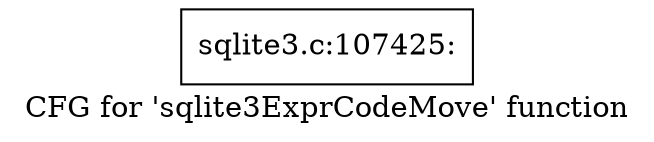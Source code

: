 digraph "CFG for 'sqlite3ExprCodeMove' function" {
	label="CFG for 'sqlite3ExprCodeMove' function";

	Node0x55c0f9c35030 [shape=record,label="{sqlite3.c:107425:}"];
}
